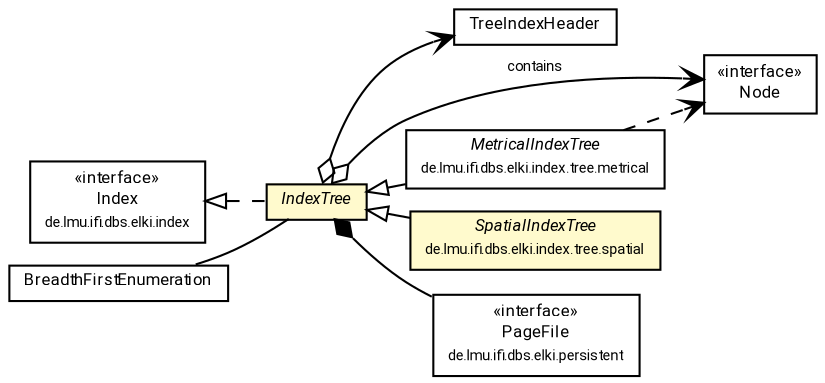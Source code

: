 #!/usr/local/bin/dot
#
# Class diagram 
# Generated by UMLGraph version R5_7_2-60-g0e99a6 (http://www.spinellis.gr/umlgraph/)
#

digraph G {
	graph [fontnames="svg"]
	edge [fontname="Roboto",fontsize=7,labelfontname="Roboto",labelfontsize=7,color="black"];
	node [fontname="Roboto",fontcolor="black",fontsize=8,shape=plaintext,margin=0,width=0,height=0];
	nodesep=0.15;
	ranksep=0.25;
	rankdir=LR;
	// de.lmu.ifi.dbs.elki.index.Index
	c5247165 [label=<<table title="de.lmu.ifi.dbs.elki.index.Index" border="0" cellborder="1" cellspacing="0" cellpadding="2" href="../Index.html" target="_parent">
		<tr><td><table border="0" cellspacing="0" cellpadding="1">
		<tr><td align="center" balign="center"> &#171;interface&#187; </td></tr>
		<tr><td align="center" balign="center"> <font face="Roboto">Index</font> </td></tr>
		<tr><td align="center" balign="center"> <font face="Roboto" point-size="7.0">de.lmu.ifi.dbs.elki.index</font> </td></tr>
		</table></td></tr>
		</table>>, URL="../Index.html"];
	// de.lmu.ifi.dbs.elki.index.tree.TreeIndexHeader
	c5248396 [label=<<table title="de.lmu.ifi.dbs.elki.index.tree.TreeIndexHeader" border="0" cellborder="1" cellspacing="0" cellpadding="2" href="TreeIndexHeader.html" target="_parent">
		<tr><td><table border="0" cellspacing="0" cellpadding="1">
		<tr><td align="center" balign="center"> <font face="Roboto">TreeIndexHeader</font> </td></tr>
		</table></td></tr>
		</table>>, URL="TreeIndexHeader.html"];
	// de.lmu.ifi.dbs.elki.index.tree.Node<E extends de.lmu.ifi.dbs.elki.index.tree.Entry>
	c5248397 [label=<<table title="de.lmu.ifi.dbs.elki.index.tree.Node" border="0" cellborder="1" cellspacing="0" cellpadding="2" href="Node.html" target="_parent">
		<tr><td><table border="0" cellspacing="0" cellpadding="1">
		<tr><td align="center" balign="center"> &#171;interface&#187; </td></tr>
		<tr><td align="center" balign="center"> <font face="Roboto">Node</font> </td></tr>
		</table></td></tr>
		</table>>, URL="Node.html"];
	// de.lmu.ifi.dbs.elki.index.tree.IndexTree<N extends de.lmu.ifi.dbs.elki.index.tree.Node<E>, E extends de.lmu.ifi.dbs.elki.index.tree.Entry>
	c5248402 [label=<<table title="de.lmu.ifi.dbs.elki.index.tree.IndexTree" border="0" cellborder="1" cellspacing="0" cellpadding="2" bgcolor="lemonChiffon" href="IndexTree.html" target="_parent">
		<tr><td><table border="0" cellspacing="0" cellpadding="1">
		<tr><td align="center" balign="center"> <font face="Roboto"><i>IndexTree</i></font> </td></tr>
		</table></td></tr>
		</table>>, URL="IndexTree.html"];
	// de.lmu.ifi.dbs.elki.index.tree.BreadthFirstEnumeration<N extends de.lmu.ifi.dbs.elki.index.tree.Node<E>, E extends de.lmu.ifi.dbs.elki.index.tree.Entry>
	c5248404 [label=<<table title="de.lmu.ifi.dbs.elki.index.tree.BreadthFirstEnumeration" border="0" cellborder="1" cellspacing="0" cellpadding="2" href="BreadthFirstEnumeration.html" target="_parent">
		<tr><td><table border="0" cellspacing="0" cellpadding="1">
		<tr><td align="center" balign="center"> <font face="Roboto">BreadthFirstEnumeration</font> </td></tr>
		</table></td></tr>
		</table>>, URL="BreadthFirstEnumeration.html"];
	// de.lmu.ifi.dbs.elki.index.tree.metrical.MetricalIndexTree<O, N extends de.lmu.ifi.dbs.elki.index.tree.Node<E>, E extends de.lmu.ifi.dbs.elki.index.tree.Entry>
	c5248430 [label=<<table title="de.lmu.ifi.dbs.elki.index.tree.metrical.MetricalIndexTree" border="0" cellborder="1" cellspacing="0" cellpadding="2" href="metrical/MetricalIndexTree.html" target="_parent">
		<tr><td><table border="0" cellspacing="0" cellpadding="1">
		<tr><td align="center" balign="center"> <font face="Roboto"><i>MetricalIndexTree</i></font> </td></tr>
		<tr><td align="center" balign="center"> <font face="Roboto" point-size="7.0">de.lmu.ifi.dbs.elki.index.tree.metrical</font> </td></tr>
		</table></td></tr>
		</table>>, URL="metrical/MetricalIndexTree.html"];
	// de.lmu.ifi.dbs.elki.index.tree.spatial.SpatialIndexTree<N extends de.lmu.ifi.dbs.elki.index.tree.spatial.SpatialNode<N, E>, E extends de.lmu.ifi.dbs.elki.index.tree.spatial.SpatialEntry>
	c5248666 [label=<<table title="de.lmu.ifi.dbs.elki.index.tree.spatial.SpatialIndexTree" border="0" cellborder="1" cellspacing="0" cellpadding="2" bgcolor="LemonChiffon" href="spatial/SpatialIndexTree.html" target="_parent">
		<tr><td><table border="0" cellspacing="0" cellpadding="1">
		<tr><td align="center" balign="center"> <font face="Roboto"><i>SpatialIndexTree</i></font> </td></tr>
		<tr><td align="center" balign="center"> <font face="Roboto" point-size="7.0">de.lmu.ifi.dbs.elki.index.tree.spatial</font> </td></tr>
		</table></td></tr>
		</table>>, URL="spatial/SpatialIndexTree.html"];
	// de.lmu.ifi.dbs.elki.persistent.PageFile<P extends de.lmu.ifi.dbs.elki.persistent.Page>
	c5249159 [label=<<table title="de.lmu.ifi.dbs.elki.persistent.PageFile" border="0" cellborder="1" cellspacing="0" cellpadding="2" href="../../persistent/PageFile.html" target="_parent">
		<tr><td><table border="0" cellspacing="0" cellpadding="1">
		<tr><td align="center" balign="center"> &#171;interface&#187; </td></tr>
		<tr><td align="center" balign="center"> <font face="Roboto">PageFile</font> </td></tr>
		<tr><td align="center" balign="center"> <font face="Roboto" point-size="7.0">de.lmu.ifi.dbs.elki.persistent</font> </td></tr>
		</table></td></tr>
		</table>>, URL="../../persistent/PageFile.html"];
	// de.lmu.ifi.dbs.elki.index.tree.IndexTree<N extends de.lmu.ifi.dbs.elki.index.tree.Node<E>, E extends de.lmu.ifi.dbs.elki.index.tree.Entry> implements de.lmu.ifi.dbs.elki.index.Index
	c5247165 -> c5248402 [arrowtail=empty,style=dashed,dir=back,weight=9];
	// de.lmu.ifi.dbs.elki.index.tree.IndexTree<N extends de.lmu.ifi.dbs.elki.index.tree.Node<E>, E extends de.lmu.ifi.dbs.elki.index.tree.Entry> composed de.lmu.ifi.dbs.elki.persistent.PageFile<P extends de.lmu.ifi.dbs.elki.persistent.Page>
	c5248402 -> c5249159 [arrowhead=none,arrowtail=diamond,dir=back,weight=6];
	// de.lmu.ifi.dbs.elki.index.tree.IndexTree<N extends de.lmu.ifi.dbs.elki.index.tree.Node<E>, E extends de.lmu.ifi.dbs.elki.index.tree.Entry> navhas de.lmu.ifi.dbs.elki.index.tree.Node<E extends de.lmu.ifi.dbs.elki.index.tree.Entry>
	c5248402 -> c5248397 [arrowhead=open,arrowtail=ediamond,dir=both,weight=3,label="contains"];
	// de.lmu.ifi.dbs.elki.index.tree.IndexTree<N extends de.lmu.ifi.dbs.elki.index.tree.Node<E>, E extends de.lmu.ifi.dbs.elki.index.tree.Entry> navhas de.lmu.ifi.dbs.elki.index.tree.TreeIndexHeader
	c5248402 -> c5248396 [arrowhead=open,arrowtail=ediamond,dir=both,weight=3];
	// de.lmu.ifi.dbs.elki.index.tree.BreadthFirstEnumeration<N extends de.lmu.ifi.dbs.elki.index.tree.Node<E>, E extends de.lmu.ifi.dbs.elki.index.tree.Entry> assoc de.lmu.ifi.dbs.elki.index.tree.IndexTree<N extends de.lmu.ifi.dbs.elki.index.tree.Node<E>, E extends de.lmu.ifi.dbs.elki.index.tree.Entry>
	c5248404 -> c5248402 [arrowhead=none,weight=2];
	// de.lmu.ifi.dbs.elki.index.tree.metrical.MetricalIndexTree<O, N extends de.lmu.ifi.dbs.elki.index.tree.Node<E>, E extends de.lmu.ifi.dbs.elki.index.tree.Entry> extends de.lmu.ifi.dbs.elki.index.tree.IndexTree<N extends de.lmu.ifi.dbs.elki.index.tree.Node<E>, E extends de.lmu.ifi.dbs.elki.index.tree.Entry>
	c5248402 -> c5248430 [arrowtail=empty,dir=back,weight=10];
	// de.lmu.ifi.dbs.elki.index.tree.spatial.SpatialIndexTree<N extends de.lmu.ifi.dbs.elki.index.tree.spatial.SpatialNode<N, E>, E extends de.lmu.ifi.dbs.elki.index.tree.spatial.SpatialEntry> extends de.lmu.ifi.dbs.elki.index.tree.IndexTree<N extends de.lmu.ifi.dbs.elki.index.tree.Node<E>, E extends de.lmu.ifi.dbs.elki.index.tree.Entry>
	c5248402 -> c5248666 [arrowtail=empty,dir=back,weight=10];
	// de.lmu.ifi.dbs.elki.index.tree.metrical.MetricalIndexTree<O, N extends de.lmu.ifi.dbs.elki.index.tree.Node<E>, E extends de.lmu.ifi.dbs.elki.index.tree.Entry> depend de.lmu.ifi.dbs.elki.index.tree.Node<E extends de.lmu.ifi.dbs.elki.index.tree.Entry>
	c5248430 -> c5248397 [arrowhead=open,style=dashed,weight=0];
}

